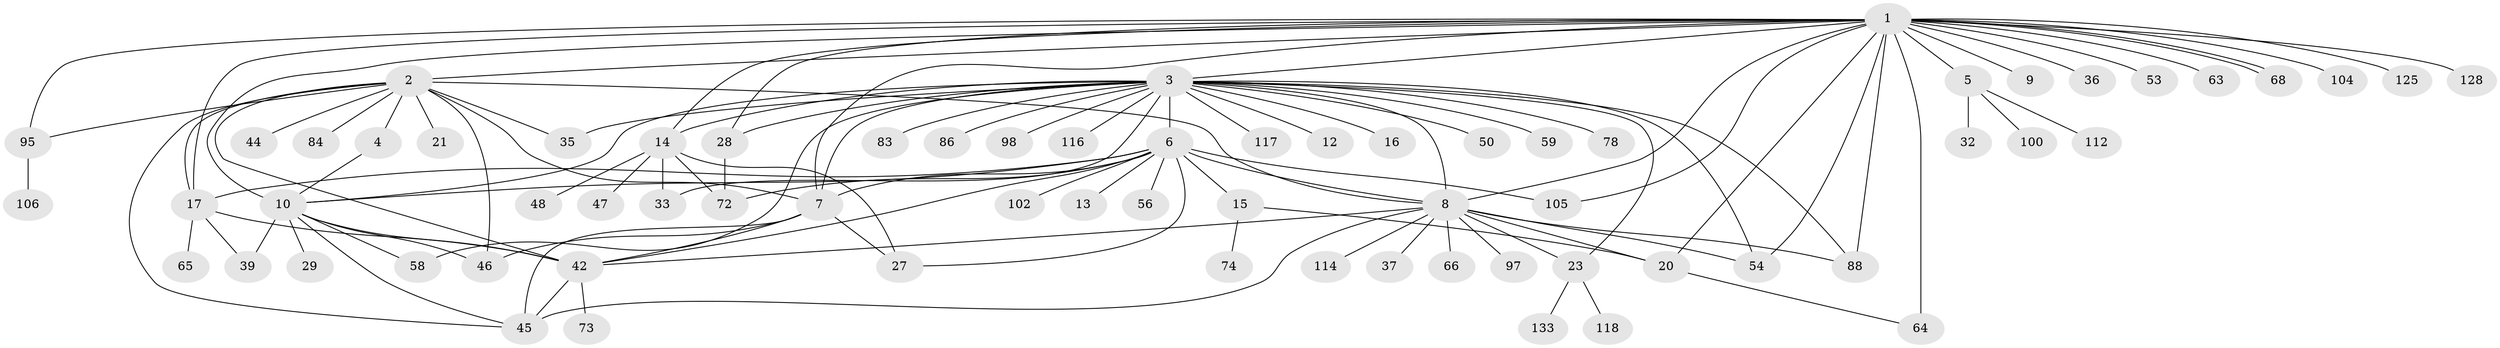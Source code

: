 // original degree distribution, {25: 0.007246376811594203, 16: 0.007246376811594203, 24: 0.007246376811594203, 2: 0.2318840579710145, 4: 0.050724637681159424, 15: 0.007246376811594203, 3: 0.13768115942028986, 9: 0.028985507246376812, 1: 0.463768115942029, 5: 0.028985507246376812, 6: 0.021739130434782608, 7: 0.007246376811594203}
// Generated by graph-tools (version 1.1) at 2025/18/03/04/25 18:18:04]
// undirected, 69 vertices, 111 edges
graph export_dot {
graph [start="1"]
  node [color=gray90,style=filled];
  1;
  2;
  3;
  4;
  5;
  6 [super="+43"];
  7 [super="+30+41"];
  8 [super="+31+111+26+18+60+61"];
  9;
  10 [super="+11+19+49+22"];
  12;
  13;
  14 [super="+38+138"];
  15 [super="+69+135"];
  16;
  17 [super="+25"];
  20 [super="+93+94+40+34"];
  21;
  23 [super="+24+126"];
  27;
  28 [super="+134"];
  29;
  32;
  33;
  35 [super="+70"];
  36;
  37;
  39;
  42 [super="+62+90+91+55"];
  44 [super="+108"];
  45 [super="+77"];
  46;
  47;
  48;
  50;
  53;
  54;
  56;
  58;
  59;
  63;
  64 [super="+122"];
  65;
  66;
  68 [super="+71"];
  72;
  73 [super="+121"];
  74 [super="+75"];
  78;
  83;
  84;
  86;
  88 [super="+115"];
  95 [super="+137+99"];
  97;
  98;
  100;
  102;
  104;
  105;
  106;
  112;
  114;
  116;
  117;
  118;
  125;
  128;
  133;
  1 -- 2;
  1 -- 3;
  1 -- 5;
  1 -- 9;
  1 -- 10;
  1 -- 14;
  1 -- 28;
  1 -- 36;
  1 -- 53;
  1 -- 54;
  1 -- 63;
  1 -- 64 [weight=2];
  1 -- 68;
  1 -- 68;
  1 -- 88;
  1 -- 95;
  1 -- 104;
  1 -- 105;
  1 -- 125;
  1 -- 128;
  1 -- 8;
  1 -- 7;
  1 -- 20;
  1 -- 17;
  2 -- 4;
  2 -- 21;
  2 -- 42 [weight=2];
  2 -- 44;
  2 -- 46;
  2 -- 84;
  2 -- 95;
  2 -- 8 [weight=2];
  2 -- 45;
  2 -- 7 [weight=2];
  2 -- 35;
  2 -- 17;
  3 -- 6;
  3 -- 8;
  3 -- 12;
  3 -- 16;
  3 -- 23;
  3 -- 28;
  3 -- 33;
  3 -- 35;
  3 -- 50;
  3 -- 54;
  3 -- 58;
  3 -- 59;
  3 -- 78;
  3 -- 83;
  3 -- 86;
  3 -- 98;
  3 -- 116;
  3 -- 117;
  3 -- 88;
  3 -- 10;
  3 -- 14;
  3 -- 7;
  4 -- 10;
  5 -- 32;
  5 -- 100;
  5 -- 112;
  6 -- 7 [weight=2];
  6 -- 13;
  6 -- 15;
  6 -- 17;
  6 -- 27;
  6 -- 56;
  6 -- 72;
  6 -- 102;
  6 -- 105;
  6 -- 10;
  6 -- 42;
  6 -- 8;
  7 -- 42;
  7 -- 45;
  7 -- 46;
  7 -- 27;
  8 -- 37;
  8 -- 45;
  8 -- 88;
  8 -- 97;
  8 -- 66;
  8 -- 114;
  8 -- 42;
  8 -- 20;
  8 -- 54;
  8 -- 23 [weight=2];
  10 -- 29;
  10 -- 39;
  10 -- 45;
  10 -- 58;
  10 -- 46;
  10 -- 42;
  14 -- 47;
  14 -- 72;
  14 -- 48;
  14 -- 33;
  14 -- 27;
  15 -- 20;
  15 -- 74;
  17 -- 65;
  17 -- 39;
  17 -- 42;
  20 -- 64;
  23 -- 133;
  23 -- 118;
  28 -- 72;
  42 -- 45;
  42 -- 73;
  95 -- 106;
}
